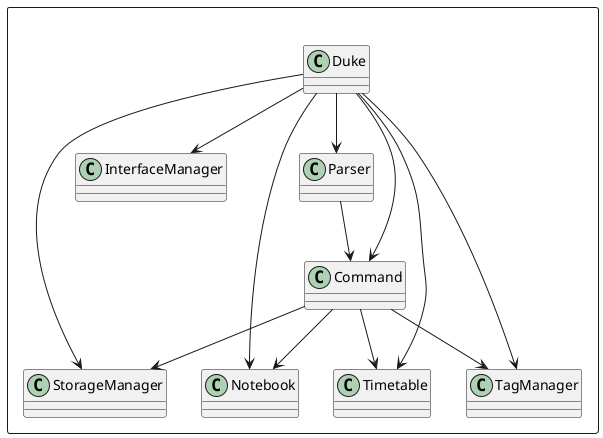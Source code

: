 @startuml

Package " "<<Rectangle>>{
    Class StorageManager
    Class InterfaceManager
    Class Notebook
    Class Timetable
    Class TagManager
    Class Parser
    Class Command
    Class Duke 
}

Duke --> StorageManager
Duke --> InterfaceManager
Duke --> Notebook
Duke --> Timetable
Duke --> TagManager
Duke --> Parser
Duke --> Command

Parser --> Command

Command --> Notebook
Command --> Timetable
Command --> TagManager
Command --> StorageManager

@enduml